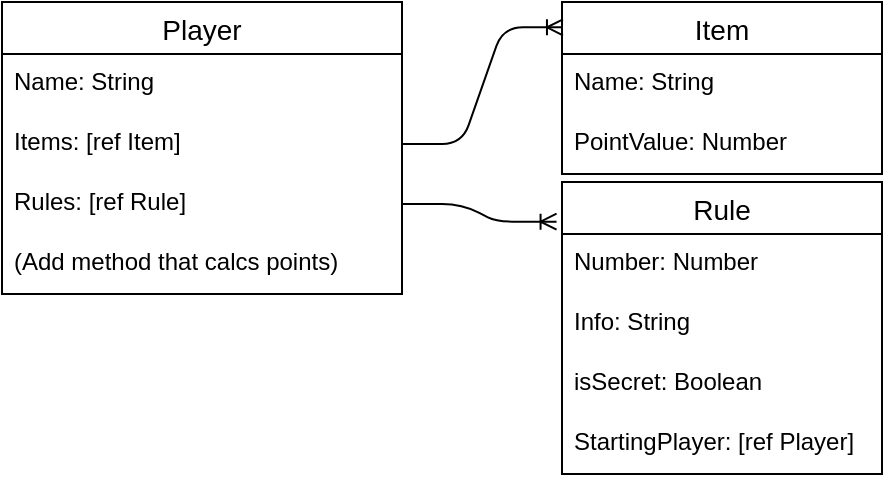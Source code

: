 <mxfile version="13.10.0" type="embed">
    <diagram id="R2lEEEUBdFMjLlhIrx00" name="Page-1">
        <mxGraphModel dx="478" dy="521" grid="1" gridSize="10" guides="1" tooltips="1" connect="1" arrows="1" fold="1" page="1" pageScale="1" pageWidth="850" pageHeight="1100" math="0" shadow="0" extFonts="Permanent Marker^https://fonts.googleapis.com/css?family=Permanent+Marker">
            <root>
                <mxCell id="0"/>
                <mxCell id="1" parent="0"/>
                <mxCell id="roOUJjQsHiWwuef9JnNN-1" value="Player" style="swimlane;fontStyle=0;childLayout=stackLayout;horizontal=1;startSize=26;horizontalStack=0;resizeParent=1;resizeParentMax=0;resizeLast=0;collapsible=1;marginBottom=0;align=center;fontSize=14;" parent="1" vertex="1">
                    <mxGeometry x="40" y="80" width="200" height="146" as="geometry"/>
                </mxCell>
                <mxCell id="roOUJjQsHiWwuef9JnNN-2" value="Name: String" style="text;strokeColor=none;fillColor=none;spacingLeft=4;spacingRight=4;overflow=hidden;rotatable=0;points=[[0,0.5],[1,0.5]];portConstraint=eastwest;fontSize=12;" parent="roOUJjQsHiWwuef9JnNN-1" vertex="1">
                    <mxGeometry y="26" width="200" height="30" as="geometry"/>
                </mxCell>
                <mxCell id="roOUJjQsHiWwuef9JnNN-4" value="Items: [ref Item]" style="text;strokeColor=none;fillColor=none;spacingLeft=4;spacingRight=4;overflow=hidden;rotatable=0;points=[[0,0.5],[1,0.5]];portConstraint=eastwest;fontSize=12;" parent="roOUJjQsHiWwuef9JnNN-1" vertex="1">
                    <mxGeometry y="56" width="200" height="30" as="geometry"/>
                </mxCell>
                <mxCell id="roOUJjQsHiWwuef9JnNN-5" value="Rules: [ref Rule]" style="text;strokeColor=none;fillColor=none;spacingLeft=4;spacingRight=4;overflow=hidden;rotatable=0;points=[[0,0.5],[1,0.5]];portConstraint=eastwest;fontSize=12;" parent="roOUJjQsHiWwuef9JnNN-1" vertex="1">
                    <mxGeometry y="86" width="200" height="30" as="geometry"/>
                </mxCell>
                <mxCell id="2" value="(Add method that calcs points)" style="text;strokeColor=none;fillColor=none;spacingLeft=4;spacingRight=4;overflow=hidden;rotatable=0;points=[[0,0.5],[1,0.5]];portConstraint=eastwest;fontSize=12;" vertex="1" parent="roOUJjQsHiWwuef9JnNN-1">
                    <mxGeometry y="116" width="200" height="30" as="geometry"/>
                </mxCell>
                <mxCell id="roOUJjQsHiWwuef9JnNN-6" value="Item" style="swimlane;fontStyle=0;childLayout=stackLayout;horizontal=1;startSize=26;horizontalStack=0;resizeParent=1;resizeParentMax=0;resizeLast=0;collapsible=1;marginBottom=0;align=center;fontSize=14;" parent="1" vertex="1">
                    <mxGeometry x="320" y="80" width="160" height="86" as="geometry"/>
                </mxCell>
                <mxCell id="roOUJjQsHiWwuef9JnNN-7" value="Name: String" style="text;strokeColor=none;fillColor=none;spacingLeft=4;spacingRight=4;overflow=hidden;rotatable=0;points=[[0,0.5],[1,0.5]];portConstraint=eastwest;fontSize=12;" parent="roOUJjQsHiWwuef9JnNN-6" vertex="1">
                    <mxGeometry y="26" width="160" height="30" as="geometry"/>
                </mxCell>
                <mxCell id="roOUJjQsHiWwuef9JnNN-8" value="PointValue: Number" style="text;strokeColor=none;fillColor=none;spacingLeft=4;spacingRight=4;overflow=hidden;rotatable=0;points=[[0,0.5],[1,0.5]];portConstraint=eastwest;fontSize=12;" parent="roOUJjQsHiWwuef9JnNN-6" vertex="1">
                    <mxGeometry y="56" width="160" height="30" as="geometry"/>
                </mxCell>
                <mxCell id="roOUJjQsHiWwuef9JnNN-10" value="Rule" style="swimlane;fontStyle=0;childLayout=stackLayout;horizontal=1;startSize=26;horizontalStack=0;resizeParent=1;resizeParentMax=0;resizeLast=0;collapsible=1;marginBottom=0;align=center;fontSize=14;" parent="1" vertex="1">
                    <mxGeometry x="320" y="170" width="160" height="146" as="geometry"/>
                </mxCell>
                <mxCell id="roOUJjQsHiWwuef9JnNN-11" value="Number: Number" style="text;strokeColor=none;fillColor=none;spacingLeft=4;spacingRight=4;overflow=hidden;rotatable=0;points=[[0,0.5],[1,0.5]];portConstraint=eastwest;fontSize=12;" parent="roOUJjQsHiWwuef9JnNN-10" vertex="1">
                    <mxGeometry y="26" width="160" height="30" as="geometry"/>
                </mxCell>
                <mxCell id="roOUJjQsHiWwuef9JnNN-12" value="Info: String" style="text;strokeColor=none;fillColor=none;spacingLeft=4;spacingRight=4;overflow=hidden;rotatable=0;points=[[0,0.5],[1,0.5]];portConstraint=eastwest;fontSize=12;" parent="roOUJjQsHiWwuef9JnNN-10" vertex="1">
                    <mxGeometry y="56" width="160" height="30" as="geometry"/>
                </mxCell>
                <mxCell id="roOUJjQsHiWwuef9JnNN-13" value="isSecret: Boolean" style="text;strokeColor=none;fillColor=none;spacingLeft=4;spacingRight=4;overflow=hidden;rotatable=0;points=[[0,0.5],[1,0.5]];portConstraint=eastwest;fontSize=12;" parent="roOUJjQsHiWwuef9JnNN-10" vertex="1">
                    <mxGeometry y="86" width="160" height="30" as="geometry"/>
                </mxCell>
                <mxCell id="roOUJjQsHiWwuef9JnNN-21" value="StartingPlayer: [ref Player]" style="text;strokeColor=none;fillColor=none;spacingLeft=4;spacingRight=4;overflow=hidden;rotatable=0;points=[[0,0.5],[1,0.5]];portConstraint=eastwest;fontSize=12;" parent="roOUJjQsHiWwuef9JnNN-10" vertex="1">
                    <mxGeometry y="116" width="160" height="30" as="geometry"/>
                </mxCell>
                <mxCell id="roOUJjQsHiWwuef9JnNN-14" value="" style="edgeStyle=entityRelationEdgeStyle;fontSize=12;html=1;endArrow=ERoneToMany;exitX=1;exitY=0.5;exitDx=0;exitDy=0;entryX=0.003;entryY=0.147;entryDx=0;entryDy=0;entryPerimeter=0;" parent="1" source="roOUJjQsHiWwuef9JnNN-4" target="roOUJjQsHiWwuef9JnNN-6" edge="1">
                    <mxGeometry width="100" height="100" relative="1" as="geometry">
                        <mxPoint x="270" y="380" as="sourcePoint"/>
                        <mxPoint x="370" y="280" as="targetPoint"/>
                    </mxGeometry>
                </mxCell>
                <mxCell id="roOUJjQsHiWwuef9JnNN-15" value="" style="edgeStyle=entityRelationEdgeStyle;fontSize=12;html=1;endArrow=ERoneToMany;exitX=1;exitY=0.5;exitDx=0;exitDy=0;entryX=-0.017;entryY=0.136;entryDx=0;entryDy=0;entryPerimeter=0;" parent="1" source="roOUJjQsHiWwuef9JnNN-5" target="roOUJjQsHiWwuef9JnNN-10" edge="1">
                    <mxGeometry width="100" height="100" relative="1" as="geometry">
                        <mxPoint x="290" y="380" as="sourcePoint"/>
                        <mxPoint x="390" y="280" as="targetPoint"/>
                    </mxGeometry>
                </mxCell>
            </root>
        </mxGraphModel>
    </diagram>
</mxfile>